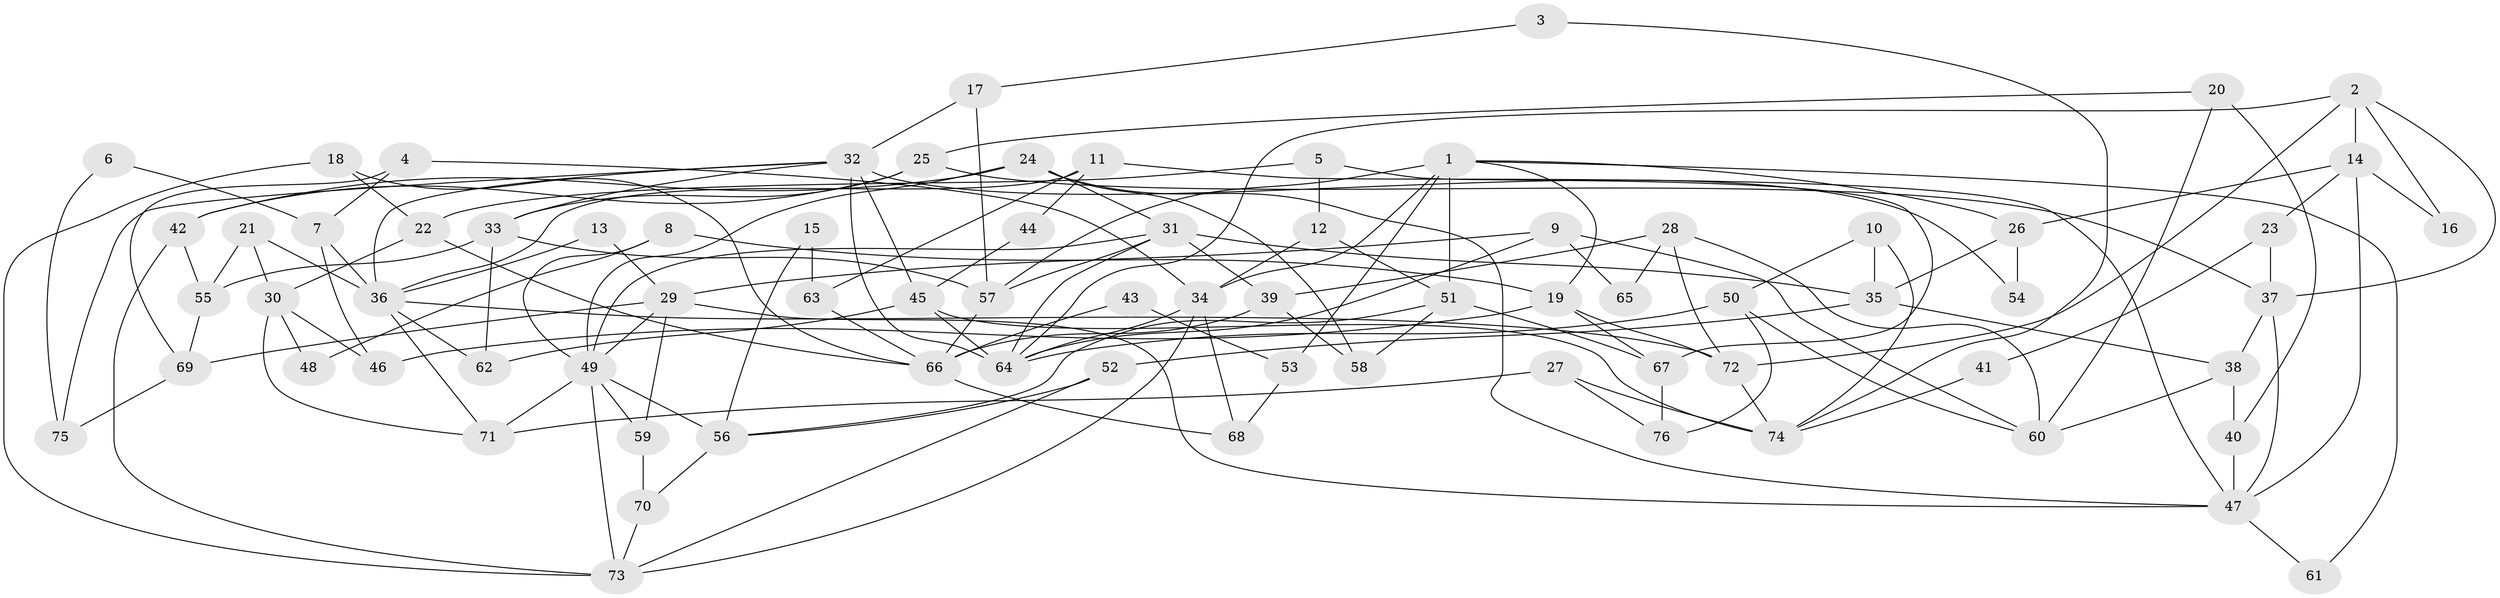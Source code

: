 // Generated by graph-tools (version 1.1) at 2025/50/03/09/25 03:50:02]
// undirected, 76 vertices, 152 edges
graph export_dot {
graph [start="1"]
  node [color=gray90,style=filled];
  1;
  2;
  3;
  4;
  5;
  6;
  7;
  8;
  9;
  10;
  11;
  12;
  13;
  14;
  15;
  16;
  17;
  18;
  19;
  20;
  21;
  22;
  23;
  24;
  25;
  26;
  27;
  28;
  29;
  30;
  31;
  32;
  33;
  34;
  35;
  36;
  37;
  38;
  39;
  40;
  41;
  42;
  43;
  44;
  45;
  46;
  47;
  48;
  49;
  50;
  51;
  52;
  53;
  54;
  55;
  56;
  57;
  58;
  59;
  60;
  61;
  62;
  63;
  64;
  65;
  66;
  67;
  68;
  69;
  70;
  71;
  72;
  73;
  74;
  75;
  76;
  1 -- 57;
  1 -- 34;
  1 -- 19;
  1 -- 26;
  1 -- 51;
  1 -- 53;
  1 -- 61;
  2 -- 64;
  2 -- 14;
  2 -- 16;
  2 -- 37;
  2 -- 72;
  3 -- 17;
  3 -- 74;
  4 -- 34;
  4 -- 7;
  4 -- 69;
  5 -- 22;
  5 -- 12;
  5 -- 67;
  6 -- 7;
  6 -- 75;
  7 -- 46;
  7 -- 36;
  8 -- 19;
  8 -- 49;
  8 -- 48;
  9 -- 64;
  9 -- 60;
  9 -- 29;
  9 -- 65;
  10 -- 74;
  10 -- 50;
  10 -- 35;
  11 -- 47;
  11 -- 36;
  11 -- 44;
  11 -- 63;
  12 -- 34;
  12 -- 51;
  13 -- 36;
  13 -- 29;
  14 -- 26;
  14 -- 47;
  14 -- 16;
  14 -- 23;
  15 -- 63;
  15 -- 56;
  17 -- 32;
  17 -- 57;
  18 -- 73;
  18 -- 66;
  18 -- 22;
  19 -- 72;
  19 -- 46;
  19 -- 67;
  20 -- 40;
  20 -- 25;
  20 -- 60;
  21 -- 55;
  21 -- 36;
  21 -- 30;
  22 -- 30;
  22 -- 66;
  23 -- 37;
  23 -- 41;
  24 -- 49;
  24 -- 47;
  24 -- 31;
  24 -- 42;
  24 -- 58;
  25 -- 33;
  25 -- 42;
  25 -- 37;
  26 -- 35;
  26 -- 54;
  27 -- 76;
  27 -- 74;
  27 -- 71;
  28 -- 60;
  28 -- 39;
  28 -- 65;
  28 -- 72;
  29 -- 69;
  29 -- 47;
  29 -- 49;
  29 -- 59;
  30 -- 71;
  30 -- 46;
  30 -- 48;
  31 -- 49;
  31 -- 35;
  31 -- 39;
  31 -- 57;
  31 -- 64;
  32 -- 33;
  32 -- 36;
  32 -- 45;
  32 -- 54;
  32 -- 64;
  32 -- 75;
  33 -- 62;
  33 -- 57;
  33 -- 55;
  34 -- 73;
  34 -- 64;
  34 -- 68;
  35 -- 38;
  35 -- 52;
  36 -- 72;
  36 -- 71;
  36 -- 62;
  37 -- 38;
  37 -- 47;
  38 -- 40;
  38 -- 60;
  39 -- 58;
  39 -- 66;
  40 -- 47;
  41 -- 74;
  42 -- 73;
  42 -- 55;
  43 -- 66;
  43 -- 53;
  44 -- 45;
  45 -- 64;
  45 -- 62;
  45 -- 74;
  47 -- 61;
  49 -- 56;
  49 -- 59;
  49 -- 71;
  49 -- 73;
  50 -- 64;
  50 -- 60;
  50 -- 76;
  51 -- 67;
  51 -- 56;
  51 -- 58;
  52 -- 73;
  52 -- 56;
  53 -- 68;
  55 -- 69;
  56 -- 70;
  57 -- 66;
  59 -- 70;
  63 -- 66;
  66 -- 68;
  67 -- 76;
  69 -- 75;
  70 -- 73;
  72 -- 74;
}
